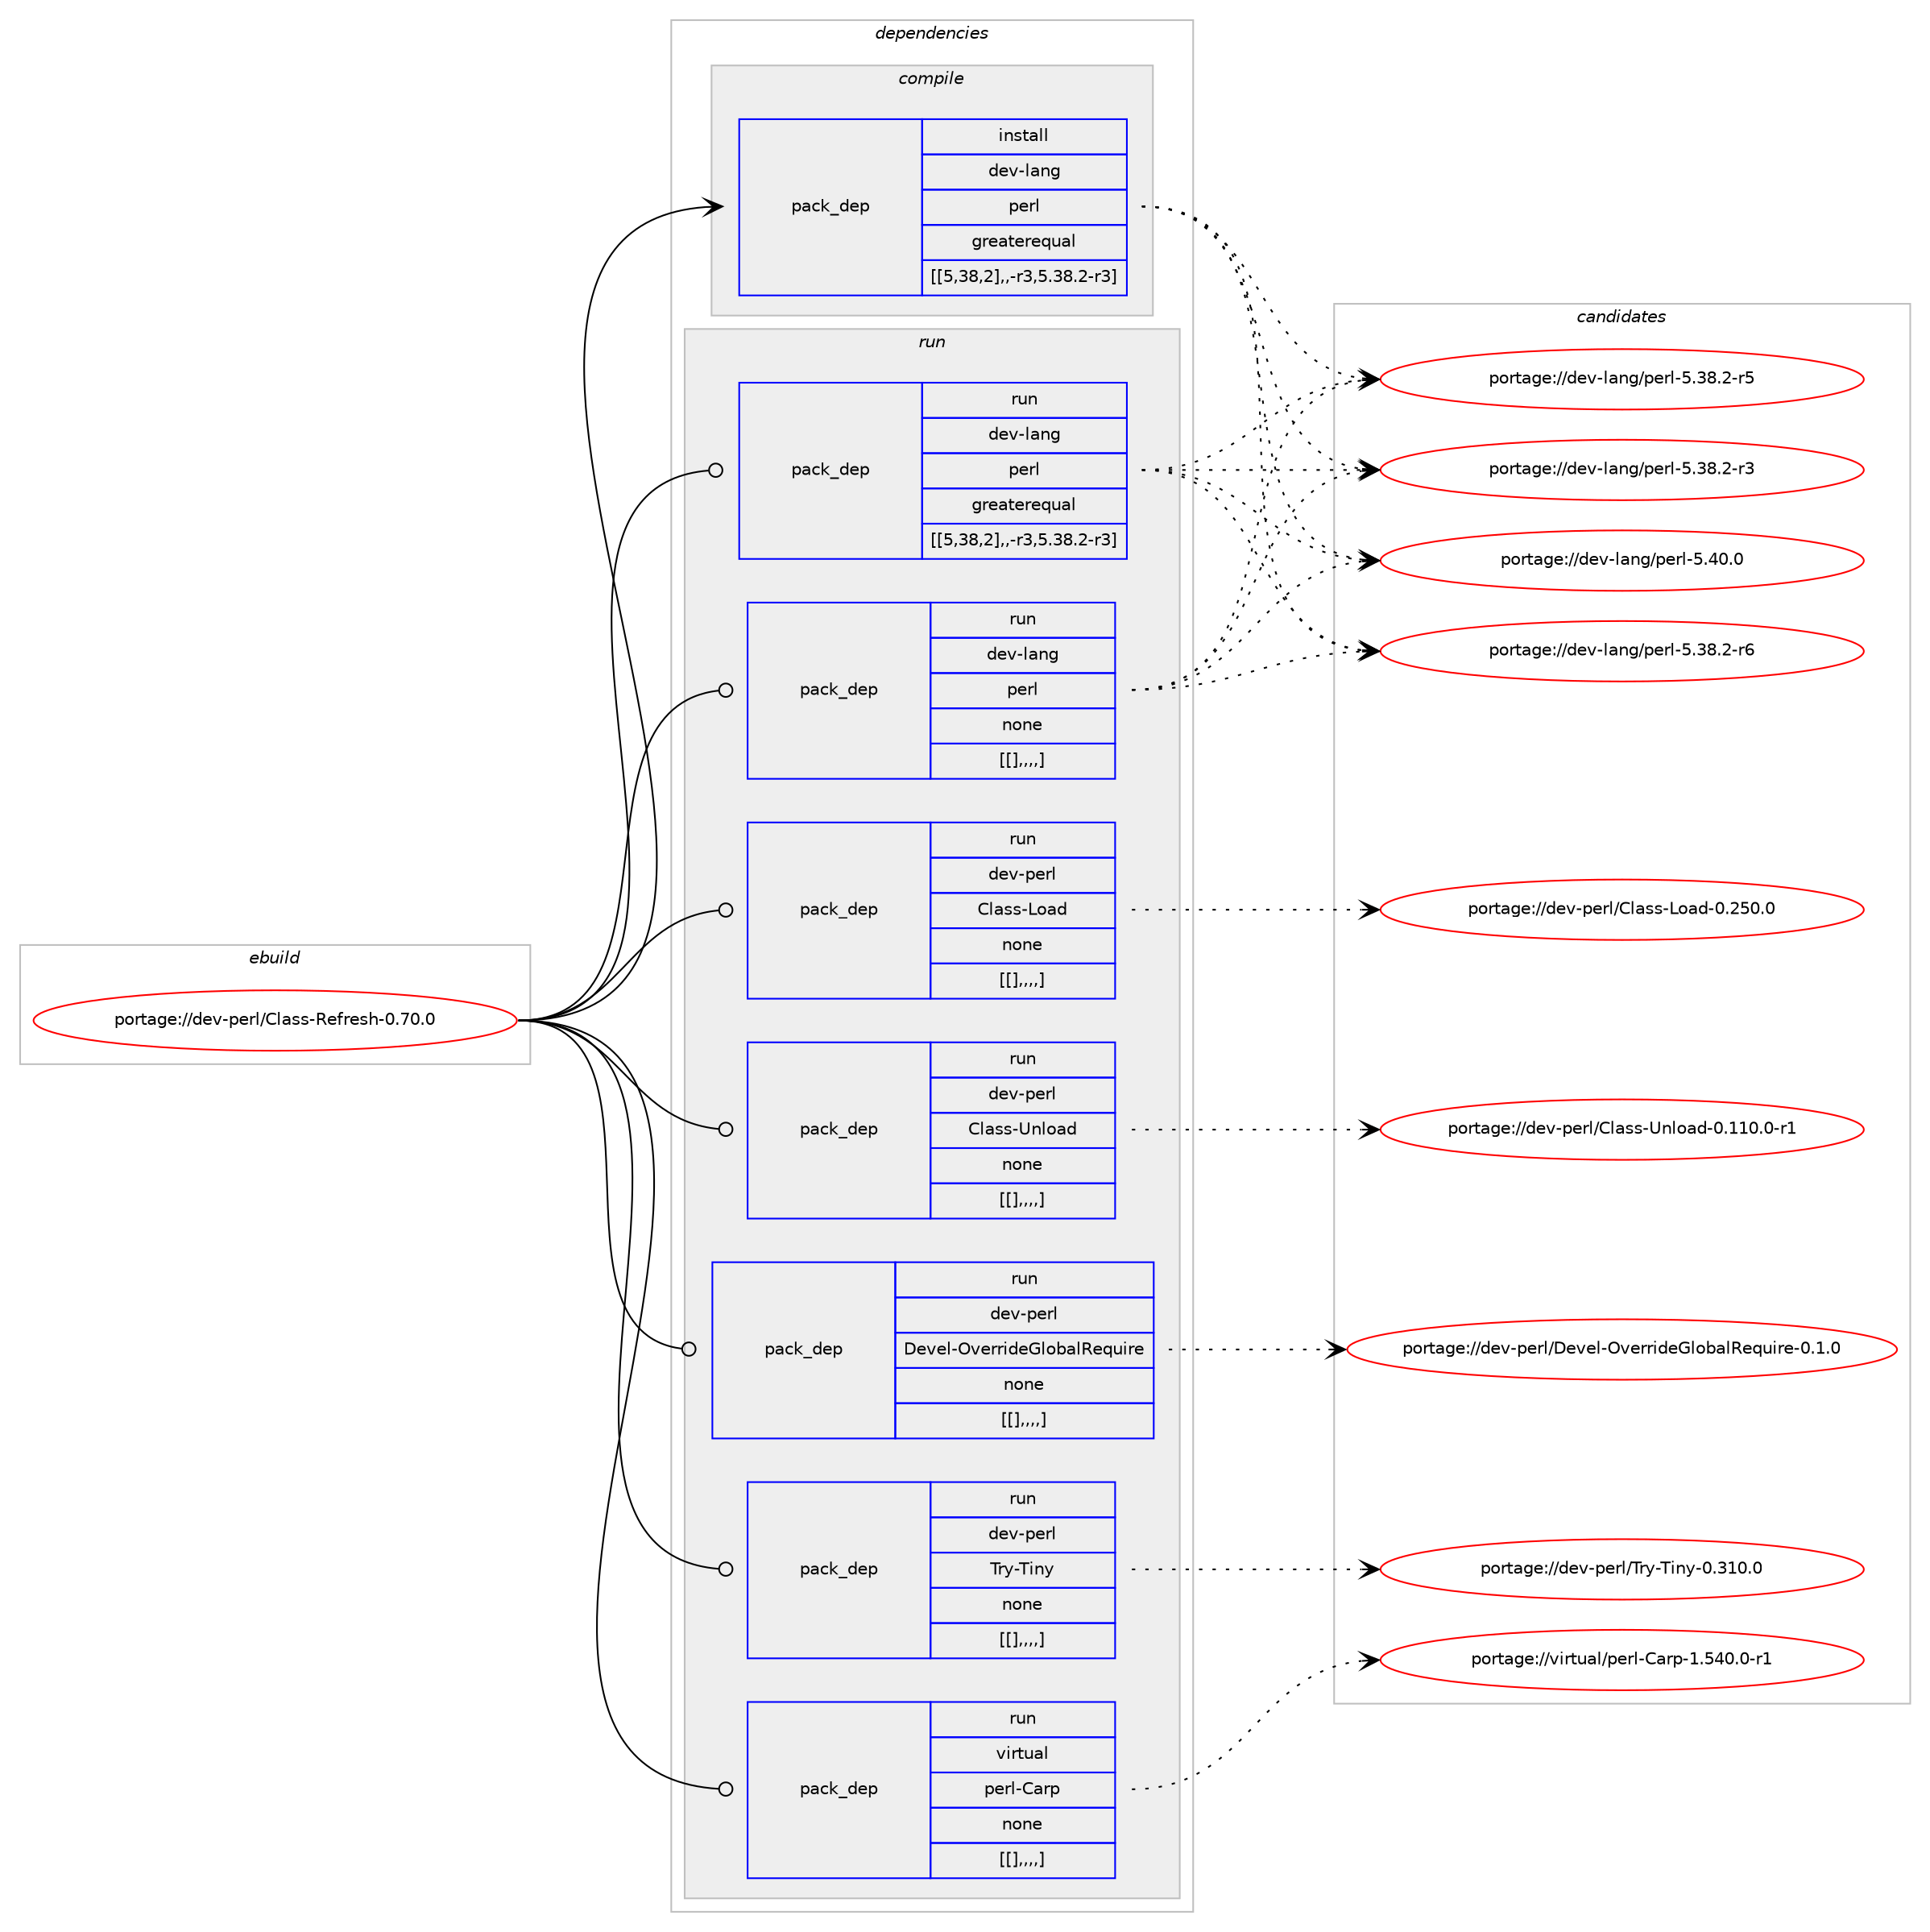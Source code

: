 digraph prolog {

# *************
# Graph options
# *************

newrank=true;
concentrate=true;
compound=true;
graph [rankdir=LR,fontname=Helvetica,fontsize=10,ranksep=1.5];#, ranksep=2.5, nodesep=0.2];
edge  [arrowhead=vee];
node  [fontname=Helvetica,fontsize=10];

# **********
# The ebuild
# **********

subgraph cluster_leftcol {
color=gray;
label=<<i>ebuild</i>>;
id [label="portage://dev-perl/Class-Refresh-0.70.0", color=red, width=4, href="../dev-perl/Class-Refresh-0.70.0.svg"];
}

# ****************
# The dependencies
# ****************

subgraph cluster_midcol {
color=gray;
label=<<i>dependencies</i>>;
subgraph cluster_compile {
fillcolor="#eeeeee";
style=filled;
label=<<i>compile</i>>;
subgraph pack96527 {
dependency128036 [label=<<TABLE BORDER="0" CELLBORDER="1" CELLSPACING="0" CELLPADDING="4" WIDTH="220"><TR><TD ROWSPAN="6" CELLPADDING="30">pack_dep</TD></TR><TR><TD WIDTH="110">install</TD></TR><TR><TD>dev-lang</TD></TR><TR><TD>perl</TD></TR><TR><TD>greaterequal</TD></TR><TR><TD>[[5,38,2],,-r3,5.38.2-r3]</TD></TR></TABLE>>, shape=none, color=blue];
}
id:e -> dependency128036:w [weight=20,style="solid",arrowhead="vee"];
}
subgraph cluster_compileandrun {
fillcolor="#eeeeee";
style=filled;
label=<<i>compile and run</i>>;
}
subgraph cluster_run {
fillcolor="#eeeeee";
style=filled;
label=<<i>run</i>>;
subgraph pack96528 {
dependency128037 [label=<<TABLE BORDER="0" CELLBORDER="1" CELLSPACING="0" CELLPADDING="4" WIDTH="220"><TR><TD ROWSPAN="6" CELLPADDING="30">pack_dep</TD></TR><TR><TD WIDTH="110">run</TD></TR><TR><TD>dev-lang</TD></TR><TR><TD>perl</TD></TR><TR><TD>greaterequal</TD></TR><TR><TD>[[5,38,2],,-r3,5.38.2-r3]</TD></TR></TABLE>>, shape=none, color=blue];
}
id:e -> dependency128037:w [weight=20,style="solid",arrowhead="odot"];
subgraph pack96529 {
dependency128038 [label=<<TABLE BORDER="0" CELLBORDER="1" CELLSPACING="0" CELLPADDING="4" WIDTH="220"><TR><TD ROWSPAN="6" CELLPADDING="30">pack_dep</TD></TR><TR><TD WIDTH="110">run</TD></TR><TR><TD>dev-lang</TD></TR><TR><TD>perl</TD></TR><TR><TD>none</TD></TR><TR><TD>[[],,,,]</TD></TR></TABLE>>, shape=none, color=blue];
}
id:e -> dependency128038:w [weight=20,style="solid",arrowhead="odot"];
subgraph pack96530 {
dependency128039 [label=<<TABLE BORDER="0" CELLBORDER="1" CELLSPACING="0" CELLPADDING="4" WIDTH="220"><TR><TD ROWSPAN="6" CELLPADDING="30">pack_dep</TD></TR><TR><TD WIDTH="110">run</TD></TR><TR><TD>dev-perl</TD></TR><TR><TD>Class-Load</TD></TR><TR><TD>none</TD></TR><TR><TD>[[],,,,]</TD></TR></TABLE>>, shape=none, color=blue];
}
id:e -> dependency128039:w [weight=20,style="solid",arrowhead="odot"];
subgraph pack96531 {
dependency128040 [label=<<TABLE BORDER="0" CELLBORDER="1" CELLSPACING="0" CELLPADDING="4" WIDTH="220"><TR><TD ROWSPAN="6" CELLPADDING="30">pack_dep</TD></TR><TR><TD WIDTH="110">run</TD></TR><TR><TD>dev-perl</TD></TR><TR><TD>Class-Unload</TD></TR><TR><TD>none</TD></TR><TR><TD>[[],,,,]</TD></TR></TABLE>>, shape=none, color=blue];
}
id:e -> dependency128040:w [weight=20,style="solid",arrowhead="odot"];
subgraph pack96532 {
dependency128041 [label=<<TABLE BORDER="0" CELLBORDER="1" CELLSPACING="0" CELLPADDING="4" WIDTH="220"><TR><TD ROWSPAN="6" CELLPADDING="30">pack_dep</TD></TR><TR><TD WIDTH="110">run</TD></TR><TR><TD>dev-perl</TD></TR><TR><TD>Devel-OverrideGlobalRequire</TD></TR><TR><TD>none</TD></TR><TR><TD>[[],,,,]</TD></TR></TABLE>>, shape=none, color=blue];
}
id:e -> dependency128041:w [weight=20,style="solid",arrowhead="odot"];
subgraph pack96533 {
dependency128042 [label=<<TABLE BORDER="0" CELLBORDER="1" CELLSPACING="0" CELLPADDING="4" WIDTH="220"><TR><TD ROWSPAN="6" CELLPADDING="30">pack_dep</TD></TR><TR><TD WIDTH="110">run</TD></TR><TR><TD>dev-perl</TD></TR><TR><TD>Try-Tiny</TD></TR><TR><TD>none</TD></TR><TR><TD>[[],,,,]</TD></TR></TABLE>>, shape=none, color=blue];
}
id:e -> dependency128042:w [weight=20,style="solid",arrowhead="odot"];
subgraph pack96534 {
dependency128043 [label=<<TABLE BORDER="0" CELLBORDER="1" CELLSPACING="0" CELLPADDING="4" WIDTH="220"><TR><TD ROWSPAN="6" CELLPADDING="30">pack_dep</TD></TR><TR><TD WIDTH="110">run</TD></TR><TR><TD>virtual</TD></TR><TR><TD>perl-Carp</TD></TR><TR><TD>none</TD></TR><TR><TD>[[],,,,]</TD></TR></TABLE>>, shape=none, color=blue];
}
id:e -> dependency128043:w [weight=20,style="solid",arrowhead="odot"];
}
}

# **************
# The candidates
# **************

subgraph cluster_choices {
rank=same;
color=gray;
label=<<i>candidates</i>>;

subgraph choice96527 {
color=black;
nodesep=1;
choice10010111845108971101034711210111410845534652484648 [label="portage://dev-lang/perl-5.40.0", color=red, width=4,href="../dev-lang/perl-5.40.0.svg"];
choice100101118451089711010347112101114108455346515646504511454 [label="portage://dev-lang/perl-5.38.2-r6", color=red, width=4,href="../dev-lang/perl-5.38.2-r6.svg"];
choice100101118451089711010347112101114108455346515646504511453 [label="portage://dev-lang/perl-5.38.2-r5", color=red, width=4,href="../dev-lang/perl-5.38.2-r5.svg"];
choice100101118451089711010347112101114108455346515646504511451 [label="portage://dev-lang/perl-5.38.2-r3", color=red, width=4,href="../dev-lang/perl-5.38.2-r3.svg"];
dependency128036:e -> choice10010111845108971101034711210111410845534652484648:w [style=dotted,weight="100"];
dependency128036:e -> choice100101118451089711010347112101114108455346515646504511454:w [style=dotted,weight="100"];
dependency128036:e -> choice100101118451089711010347112101114108455346515646504511453:w [style=dotted,weight="100"];
dependency128036:e -> choice100101118451089711010347112101114108455346515646504511451:w [style=dotted,weight="100"];
}
subgraph choice96528 {
color=black;
nodesep=1;
choice10010111845108971101034711210111410845534652484648 [label="portage://dev-lang/perl-5.40.0", color=red, width=4,href="../dev-lang/perl-5.40.0.svg"];
choice100101118451089711010347112101114108455346515646504511454 [label="portage://dev-lang/perl-5.38.2-r6", color=red, width=4,href="../dev-lang/perl-5.38.2-r6.svg"];
choice100101118451089711010347112101114108455346515646504511453 [label="portage://dev-lang/perl-5.38.2-r5", color=red, width=4,href="../dev-lang/perl-5.38.2-r5.svg"];
choice100101118451089711010347112101114108455346515646504511451 [label="portage://dev-lang/perl-5.38.2-r3", color=red, width=4,href="../dev-lang/perl-5.38.2-r3.svg"];
dependency128037:e -> choice10010111845108971101034711210111410845534652484648:w [style=dotted,weight="100"];
dependency128037:e -> choice100101118451089711010347112101114108455346515646504511454:w [style=dotted,weight="100"];
dependency128037:e -> choice100101118451089711010347112101114108455346515646504511453:w [style=dotted,weight="100"];
dependency128037:e -> choice100101118451089711010347112101114108455346515646504511451:w [style=dotted,weight="100"];
}
subgraph choice96529 {
color=black;
nodesep=1;
choice10010111845108971101034711210111410845534652484648 [label="portage://dev-lang/perl-5.40.0", color=red, width=4,href="../dev-lang/perl-5.40.0.svg"];
choice100101118451089711010347112101114108455346515646504511454 [label="portage://dev-lang/perl-5.38.2-r6", color=red, width=4,href="../dev-lang/perl-5.38.2-r6.svg"];
choice100101118451089711010347112101114108455346515646504511453 [label="portage://dev-lang/perl-5.38.2-r5", color=red, width=4,href="../dev-lang/perl-5.38.2-r5.svg"];
choice100101118451089711010347112101114108455346515646504511451 [label="portage://dev-lang/perl-5.38.2-r3", color=red, width=4,href="../dev-lang/perl-5.38.2-r3.svg"];
dependency128038:e -> choice10010111845108971101034711210111410845534652484648:w [style=dotted,weight="100"];
dependency128038:e -> choice100101118451089711010347112101114108455346515646504511454:w [style=dotted,weight="100"];
dependency128038:e -> choice100101118451089711010347112101114108455346515646504511453:w [style=dotted,weight="100"];
dependency128038:e -> choice100101118451089711010347112101114108455346515646504511451:w [style=dotted,weight="100"];
}
subgraph choice96530 {
color=black;
nodesep=1;
choice100101118451121011141084767108971151154576111971004548465053484648 [label="portage://dev-perl/Class-Load-0.250.0", color=red, width=4,href="../dev-perl/Class-Load-0.250.0.svg"];
dependency128039:e -> choice100101118451121011141084767108971151154576111971004548465053484648:w [style=dotted,weight="100"];
}
subgraph choice96531 {
color=black;
nodesep=1;
choice1001011184511210111410847671089711511545851101081119710045484649494846484511449 [label="portage://dev-perl/Class-Unload-0.110.0-r1", color=red, width=4,href="../dev-perl/Class-Unload-0.110.0-r1.svg"];
dependency128040:e -> choice1001011184511210111410847671089711511545851101081119710045484649494846484511449:w [style=dotted,weight="100"];
}
subgraph choice96532 {
color=black;
nodesep=1;
choice100101118451121011141084768101118101108457911810111411410510010171108111989710882101113117105114101454846494648 [label="portage://dev-perl/Devel-OverrideGlobalRequire-0.1.0", color=red, width=4,href="../dev-perl/Devel-OverrideGlobalRequire-0.1.0.svg"];
dependency128041:e -> choice100101118451121011141084768101118101108457911810111411410510010171108111989710882101113117105114101454846494648:w [style=dotted,weight="100"];
}
subgraph choice96533 {
color=black;
nodesep=1;
choice10010111845112101114108478411412145841051101214548465149484648 [label="portage://dev-perl/Try-Tiny-0.310.0", color=red, width=4,href="../dev-perl/Try-Tiny-0.310.0.svg"];
dependency128042:e -> choice10010111845112101114108478411412145841051101214548465149484648:w [style=dotted,weight="100"];
}
subgraph choice96534 {
color=black;
nodesep=1;
choice118105114116117971084711210111410845679711411245494653524846484511449 [label="portage://virtual/perl-Carp-1.540.0-r1", color=red, width=4,href="../virtual/perl-Carp-1.540.0-r1.svg"];
dependency128043:e -> choice118105114116117971084711210111410845679711411245494653524846484511449:w [style=dotted,weight="100"];
}
}

}
